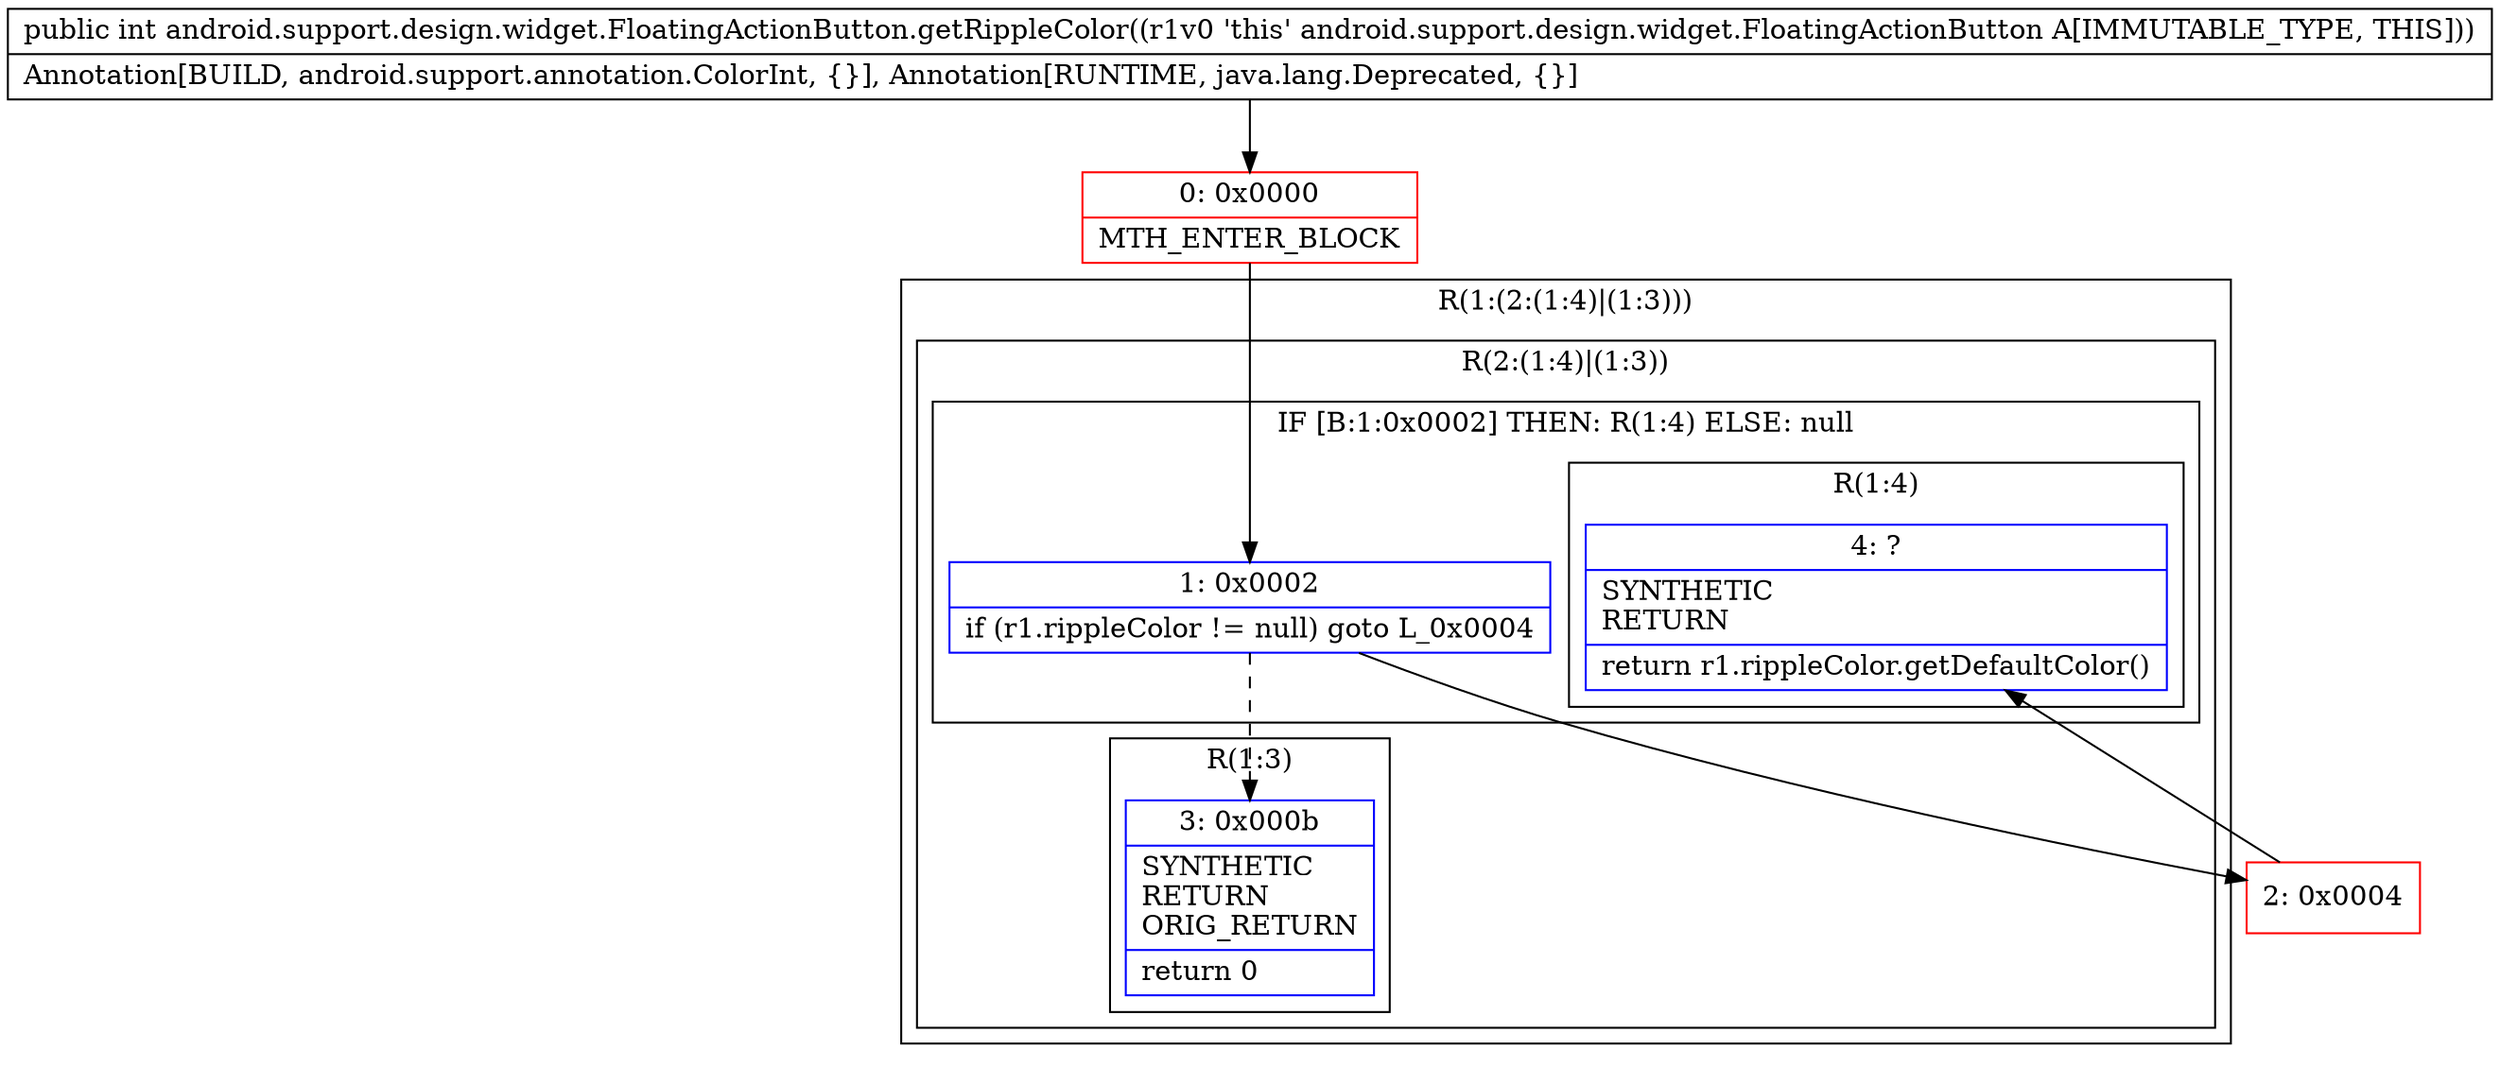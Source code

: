 digraph "CFG forandroid.support.design.widget.FloatingActionButton.getRippleColor()I" {
subgraph cluster_Region_1923132201 {
label = "R(1:(2:(1:4)|(1:3)))";
node [shape=record,color=blue];
subgraph cluster_Region_1311184619 {
label = "R(2:(1:4)|(1:3))";
node [shape=record,color=blue];
subgraph cluster_IfRegion_15004933 {
label = "IF [B:1:0x0002] THEN: R(1:4) ELSE: null";
node [shape=record,color=blue];
Node_1 [shape=record,label="{1\:\ 0x0002|if (r1.rippleColor != null) goto L_0x0004\l}"];
subgraph cluster_Region_2141195413 {
label = "R(1:4)";
node [shape=record,color=blue];
Node_4 [shape=record,label="{4\:\ ?|SYNTHETIC\lRETURN\l|return r1.rippleColor.getDefaultColor()\l}"];
}
}
subgraph cluster_Region_145623467 {
label = "R(1:3)";
node [shape=record,color=blue];
Node_3 [shape=record,label="{3\:\ 0x000b|SYNTHETIC\lRETURN\lORIG_RETURN\l|return 0\l}"];
}
}
}
Node_0 [shape=record,color=red,label="{0\:\ 0x0000|MTH_ENTER_BLOCK\l}"];
Node_2 [shape=record,color=red,label="{2\:\ 0x0004}"];
MethodNode[shape=record,label="{public int android.support.design.widget.FloatingActionButton.getRippleColor((r1v0 'this' android.support.design.widget.FloatingActionButton A[IMMUTABLE_TYPE, THIS]))  | Annotation[BUILD, android.support.annotation.ColorInt, \{\}], Annotation[RUNTIME, java.lang.Deprecated, \{\}]\l}"];
MethodNode -> Node_0;
Node_1 -> Node_2;
Node_1 -> Node_3[style=dashed];
Node_0 -> Node_1;
Node_2 -> Node_4;
}

